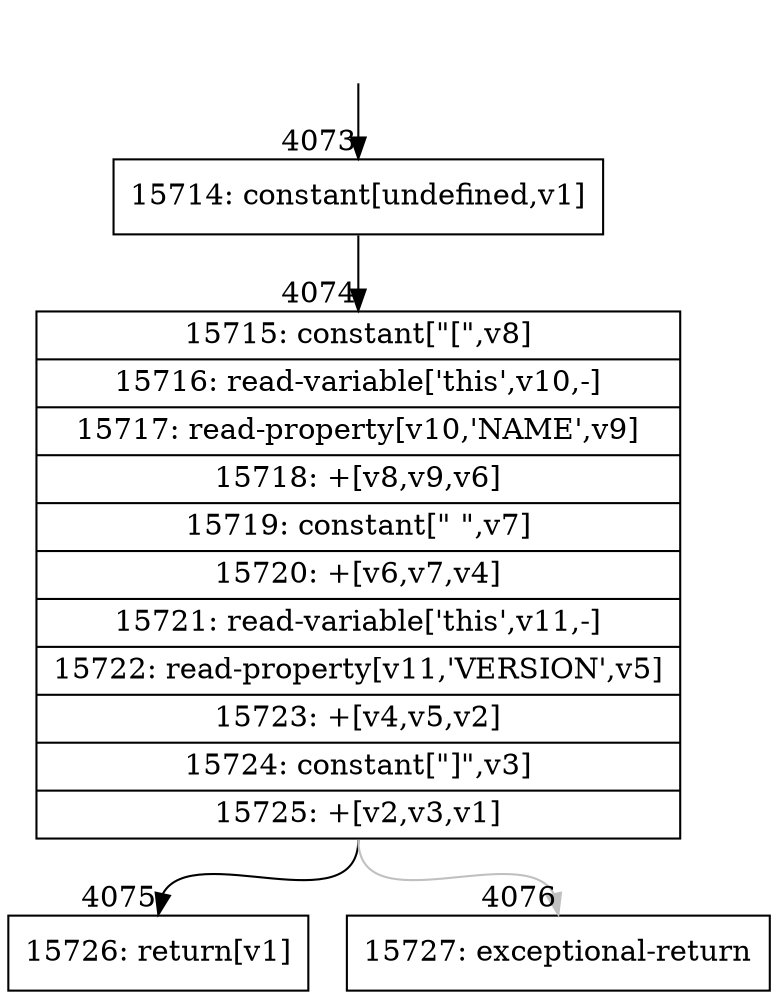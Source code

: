 digraph {
rankdir="TD"
BB_entry311[shape=none,label=""];
BB_entry311 -> BB4073 [tailport=s, headport=n, headlabel="    4073"]
BB4073 [shape=record label="{15714: constant[undefined,v1]}" ] 
BB4073 -> BB4074 [tailport=s, headport=n, headlabel="      4074"]
BB4074 [shape=record label="{15715: constant[\"[\",v8]|15716: read-variable['this',v10,-]|15717: read-property[v10,'NAME',v9]|15718: +[v8,v9,v6]|15719: constant[\" \",v7]|15720: +[v6,v7,v4]|15721: read-variable['this',v11,-]|15722: read-property[v11,'VERSION',v5]|15723: +[v4,v5,v2]|15724: constant[\"]\",v3]|15725: +[v2,v3,v1]}" ] 
BB4074 -> BB4075 [tailport=s, headport=n, headlabel="      4075"]
BB4074 -> BB4076 [tailport=s, headport=n, color=gray, headlabel="      4076"]
BB4075 [shape=record label="{15726: return[v1]}" ] 
BB4076 [shape=record label="{15727: exceptional-return}" ] 
//#$~ 2743
}
